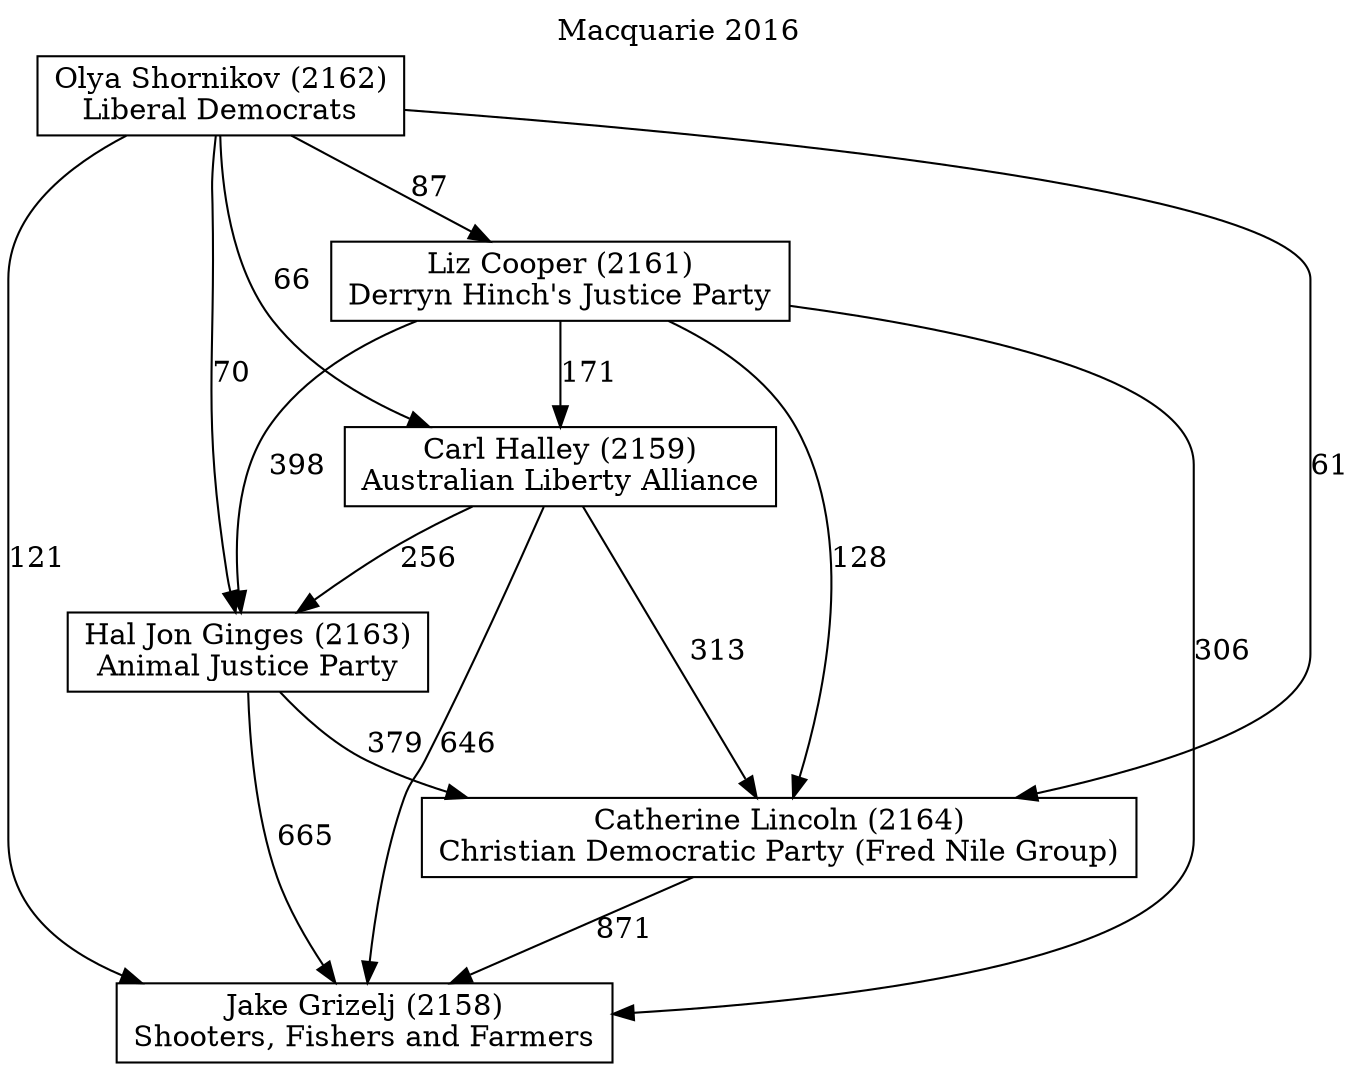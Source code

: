 // House preference flow
digraph "Jake Grizelj (2158)_Macquarie_2016" {
	graph [label="Macquarie 2016" labelloc=t mclimit=10]
	node [shape=box]
	"Jake Grizelj (2158)" [label="Jake Grizelj (2158)
Shooters, Fishers and Farmers"]
	"Catherine Lincoln (2164)" [label="Catherine Lincoln (2164)
Christian Democratic Party (Fred Nile Group)"]
	"Hal Jon Ginges (2163)" [label="Hal Jon Ginges (2163)
Animal Justice Party"]
	"Carl Halley (2159)" [label="Carl Halley (2159)
Australian Liberty Alliance"]
	"Liz Cooper (2161)" [label="Liz Cooper (2161)
Derryn Hinch's Justice Party"]
	"Olya Shornikov (2162)" [label="Olya Shornikov (2162)
Liberal Democrats"]
	"Catherine Lincoln (2164)" -> "Jake Grizelj (2158)" [label=871]
	"Hal Jon Ginges (2163)" -> "Catherine Lincoln (2164)" [label=379]
	"Carl Halley (2159)" -> "Hal Jon Ginges (2163)" [label=256]
	"Liz Cooper (2161)" -> "Carl Halley (2159)" [label=171]
	"Olya Shornikov (2162)" -> "Liz Cooper (2161)" [label=87]
	"Hal Jon Ginges (2163)" -> "Jake Grizelj (2158)" [label=665]
	"Carl Halley (2159)" -> "Jake Grizelj (2158)" [label=646]
	"Liz Cooper (2161)" -> "Jake Grizelj (2158)" [label=306]
	"Olya Shornikov (2162)" -> "Jake Grizelj (2158)" [label=121]
	"Olya Shornikov (2162)" -> "Carl Halley (2159)" [label=66]
	"Liz Cooper (2161)" -> "Hal Jon Ginges (2163)" [label=398]
	"Olya Shornikov (2162)" -> "Hal Jon Ginges (2163)" [label=70]
	"Carl Halley (2159)" -> "Catherine Lincoln (2164)" [label=313]
	"Liz Cooper (2161)" -> "Catherine Lincoln (2164)" [label=128]
	"Olya Shornikov (2162)" -> "Catherine Lincoln (2164)" [label=61]
}

